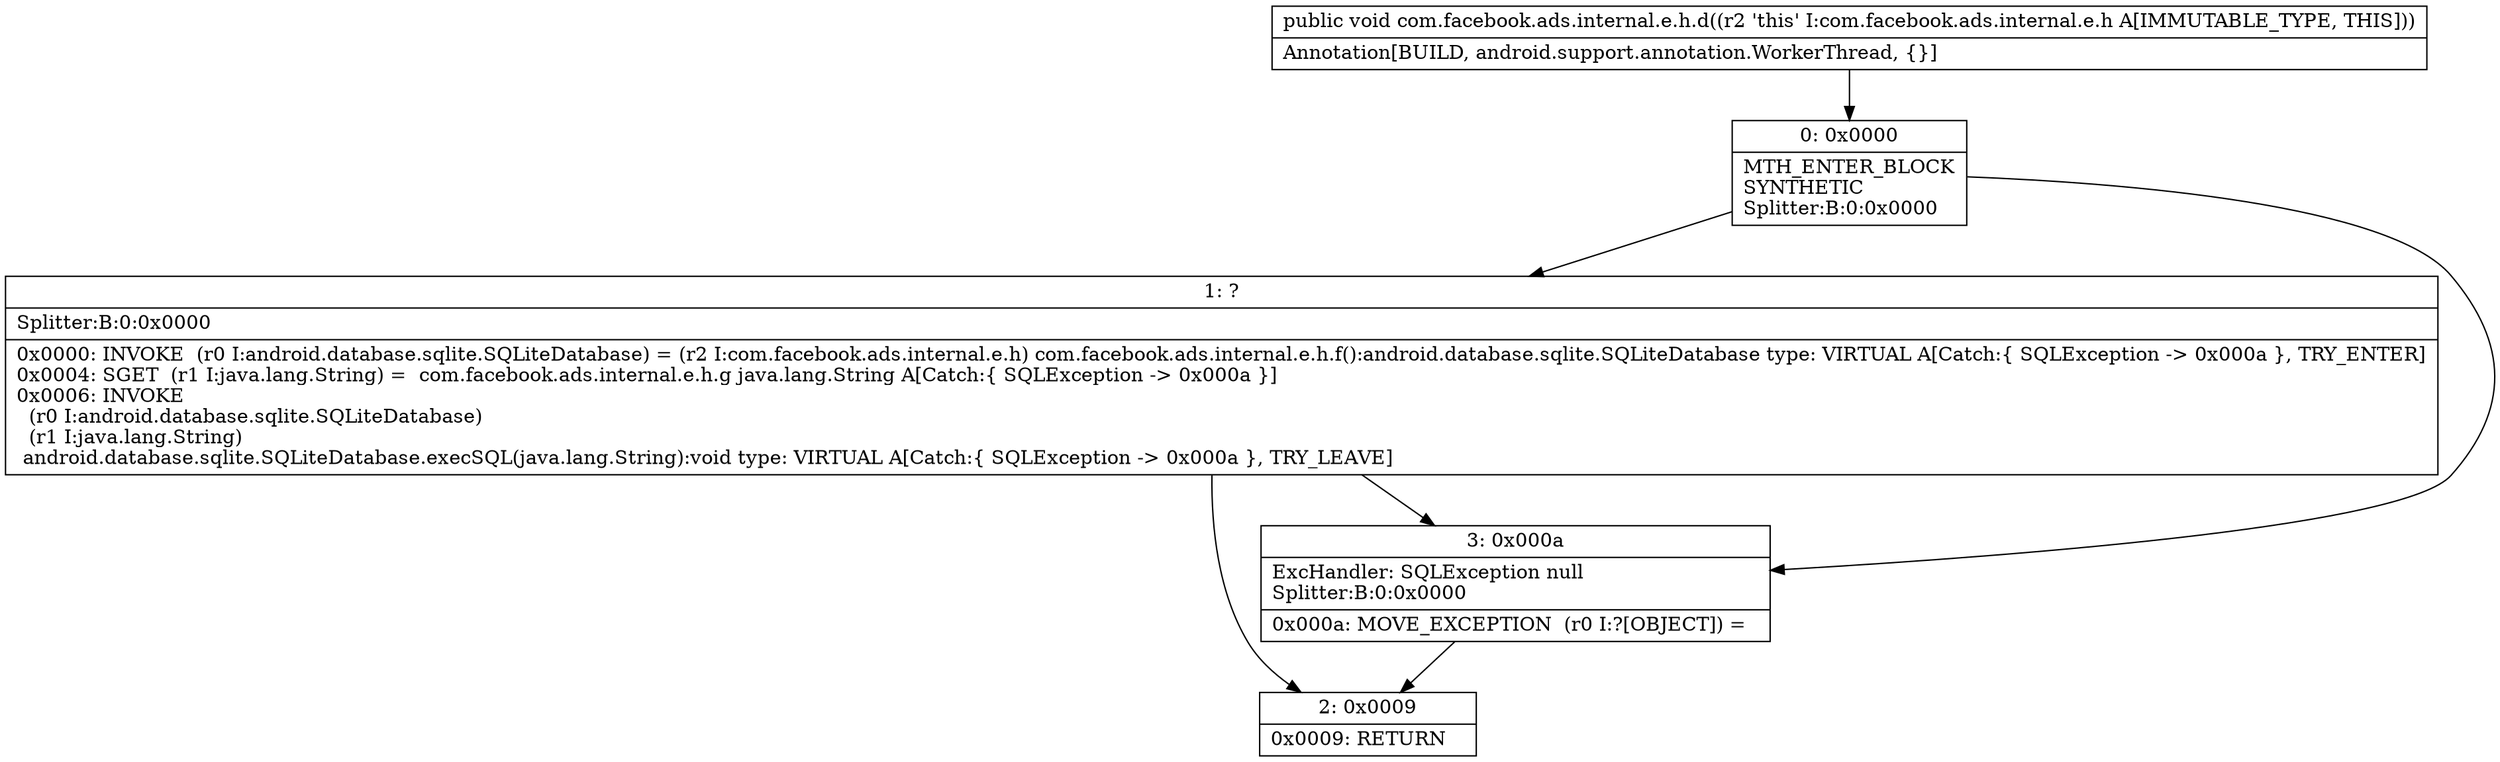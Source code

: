 digraph "CFG forcom.facebook.ads.internal.e.h.d()V" {
Node_0 [shape=record,label="{0\:\ 0x0000|MTH_ENTER_BLOCK\lSYNTHETIC\lSplitter:B:0:0x0000\l}"];
Node_1 [shape=record,label="{1\:\ ?|Splitter:B:0:0x0000\l|0x0000: INVOKE  (r0 I:android.database.sqlite.SQLiteDatabase) = (r2 I:com.facebook.ads.internal.e.h) com.facebook.ads.internal.e.h.f():android.database.sqlite.SQLiteDatabase type: VIRTUAL A[Catch:\{ SQLException \-\> 0x000a \}, TRY_ENTER]\l0x0004: SGET  (r1 I:java.lang.String) =  com.facebook.ads.internal.e.h.g java.lang.String A[Catch:\{ SQLException \-\> 0x000a \}]\l0x0006: INVOKE  \l  (r0 I:android.database.sqlite.SQLiteDatabase)\l  (r1 I:java.lang.String)\l android.database.sqlite.SQLiteDatabase.execSQL(java.lang.String):void type: VIRTUAL A[Catch:\{ SQLException \-\> 0x000a \}, TRY_LEAVE]\l}"];
Node_2 [shape=record,label="{2\:\ 0x0009|0x0009: RETURN   \l}"];
Node_3 [shape=record,label="{3\:\ 0x000a|ExcHandler: SQLException null\lSplitter:B:0:0x0000\l|0x000a: MOVE_EXCEPTION  (r0 I:?[OBJECT]) =  \l}"];
MethodNode[shape=record,label="{public void com.facebook.ads.internal.e.h.d((r2 'this' I:com.facebook.ads.internal.e.h A[IMMUTABLE_TYPE, THIS]))  | Annotation[BUILD, android.support.annotation.WorkerThread, \{\}]\l}"];
MethodNode -> Node_0;
Node_0 -> Node_1;
Node_0 -> Node_3;
Node_1 -> Node_2;
Node_1 -> Node_3;
Node_3 -> Node_2;
}


